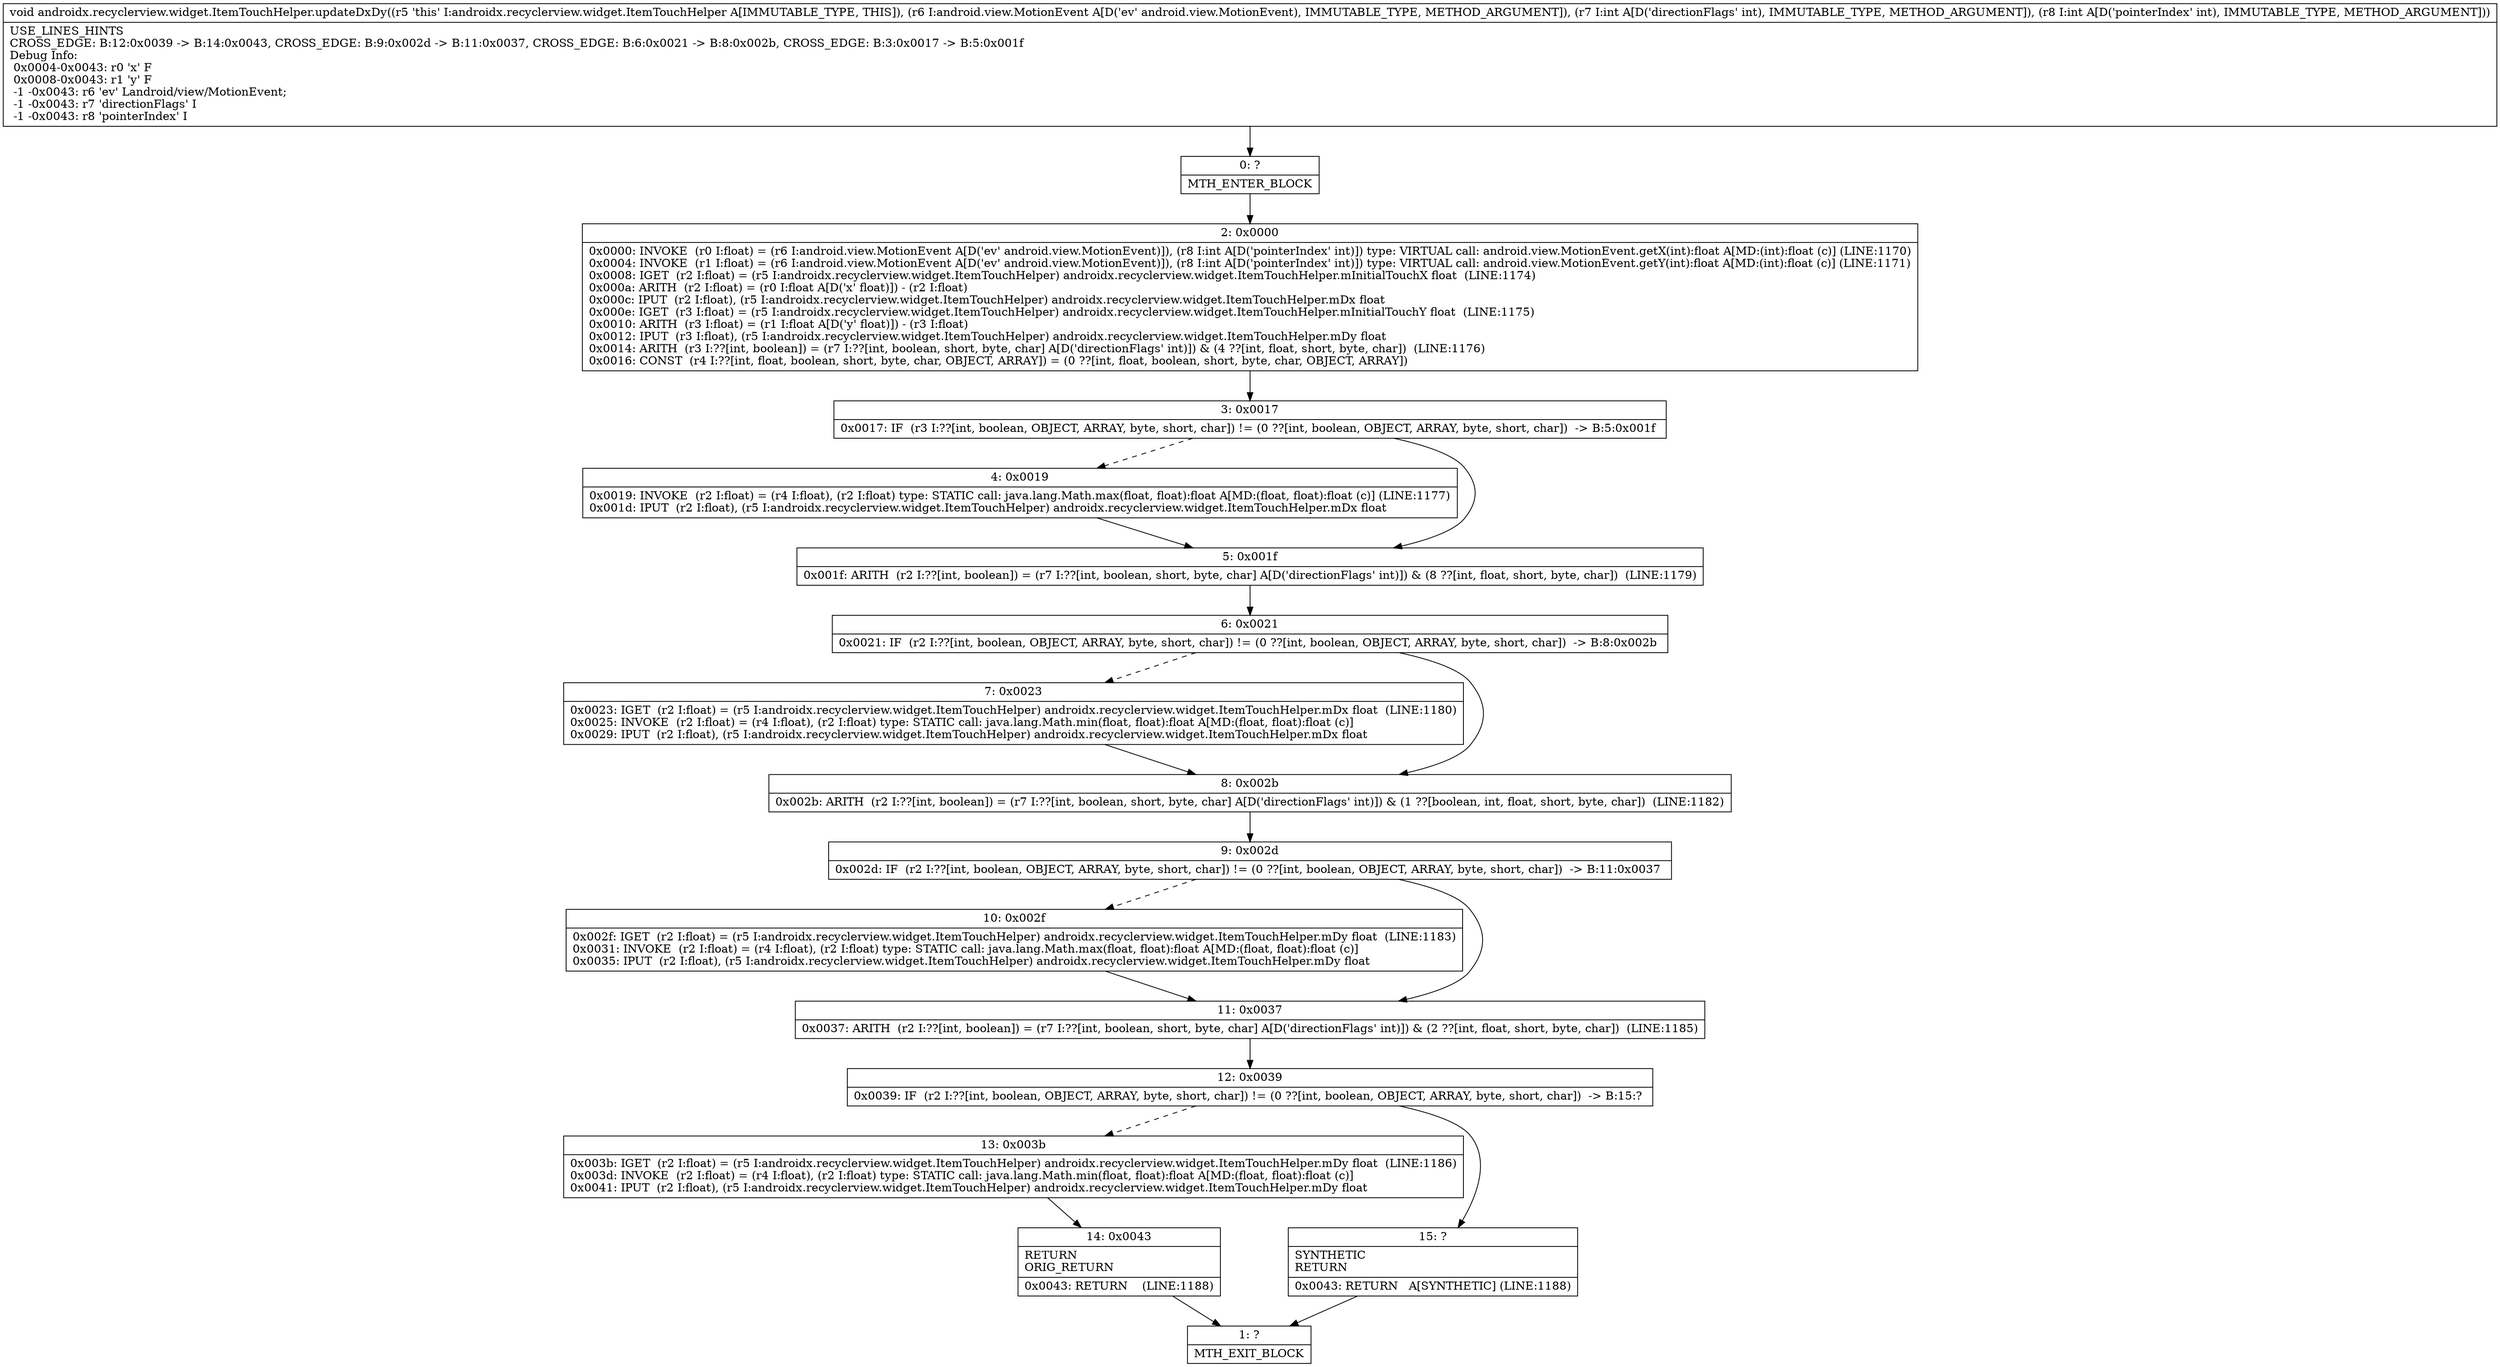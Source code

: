 digraph "CFG forandroidx.recyclerview.widget.ItemTouchHelper.updateDxDy(Landroid\/view\/MotionEvent;II)V" {
Node_0 [shape=record,label="{0\:\ ?|MTH_ENTER_BLOCK\l}"];
Node_2 [shape=record,label="{2\:\ 0x0000|0x0000: INVOKE  (r0 I:float) = (r6 I:android.view.MotionEvent A[D('ev' android.view.MotionEvent)]), (r8 I:int A[D('pointerIndex' int)]) type: VIRTUAL call: android.view.MotionEvent.getX(int):float A[MD:(int):float (c)] (LINE:1170)\l0x0004: INVOKE  (r1 I:float) = (r6 I:android.view.MotionEvent A[D('ev' android.view.MotionEvent)]), (r8 I:int A[D('pointerIndex' int)]) type: VIRTUAL call: android.view.MotionEvent.getY(int):float A[MD:(int):float (c)] (LINE:1171)\l0x0008: IGET  (r2 I:float) = (r5 I:androidx.recyclerview.widget.ItemTouchHelper) androidx.recyclerview.widget.ItemTouchHelper.mInitialTouchX float  (LINE:1174)\l0x000a: ARITH  (r2 I:float) = (r0 I:float A[D('x' float)]) \- (r2 I:float) \l0x000c: IPUT  (r2 I:float), (r5 I:androidx.recyclerview.widget.ItemTouchHelper) androidx.recyclerview.widget.ItemTouchHelper.mDx float \l0x000e: IGET  (r3 I:float) = (r5 I:androidx.recyclerview.widget.ItemTouchHelper) androidx.recyclerview.widget.ItemTouchHelper.mInitialTouchY float  (LINE:1175)\l0x0010: ARITH  (r3 I:float) = (r1 I:float A[D('y' float)]) \- (r3 I:float) \l0x0012: IPUT  (r3 I:float), (r5 I:androidx.recyclerview.widget.ItemTouchHelper) androidx.recyclerview.widget.ItemTouchHelper.mDy float \l0x0014: ARITH  (r3 I:??[int, boolean]) = (r7 I:??[int, boolean, short, byte, char] A[D('directionFlags' int)]) & (4 ??[int, float, short, byte, char])  (LINE:1176)\l0x0016: CONST  (r4 I:??[int, float, boolean, short, byte, char, OBJECT, ARRAY]) = (0 ??[int, float, boolean, short, byte, char, OBJECT, ARRAY]) \l}"];
Node_3 [shape=record,label="{3\:\ 0x0017|0x0017: IF  (r3 I:??[int, boolean, OBJECT, ARRAY, byte, short, char]) != (0 ??[int, boolean, OBJECT, ARRAY, byte, short, char])  \-\> B:5:0x001f \l}"];
Node_4 [shape=record,label="{4\:\ 0x0019|0x0019: INVOKE  (r2 I:float) = (r4 I:float), (r2 I:float) type: STATIC call: java.lang.Math.max(float, float):float A[MD:(float, float):float (c)] (LINE:1177)\l0x001d: IPUT  (r2 I:float), (r5 I:androidx.recyclerview.widget.ItemTouchHelper) androidx.recyclerview.widget.ItemTouchHelper.mDx float \l}"];
Node_5 [shape=record,label="{5\:\ 0x001f|0x001f: ARITH  (r2 I:??[int, boolean]) = (r7 I:??[int, boolean, short, byte, char] A[D('directionFlags' int)]) & (8 ??[int, float, short, byte, char])  (LINE:1179)\l}"];
Node_6 [shape=record,label="{6\:\ 0x0021|0x0021: IF  (r2 I:??[int, boolean, OBJECT, ARRAY, byte, short, char]) != (0 ??[int, boolean, OBJECT, ARRAY, byte, short, char])  \-\> B:8:0x002b \l}"];
Node_7 [shape=record,label="{7\:\ 0x0023|0x0023: IGET  (r2 I:float) = (r5 I:androidx.recyclerview.widget.ItemTouchHelper) androidx.recyclerview.widget.ItemTouchHelper.mDx float  (LINE:1180)\l0x0025: INVOKE  (r2 I:float) = (r4 I:float), (r2 I:float) type: STATIC call: java.lang.Math.min(float, float):float A[MD:(float, float):float (c)]\l0x0029: IPUT  (r2 I:float), (r5 I:androidx.recyclerview.widget.ItemTouchHelper) androidx.recyclerview.widget.ItemTouchHelper.mDx float \l}"];
Node_8 [shape=record,label="{8\:\ 0x002b|0x002b: ARITH  (r2 I:??[int, boolean]) = (r7 I:??[int, boolean, short, byte, char] A[D('directionFlags' int)]) & (1 ??[boolean, int, float, short, byte, char])  (LINE:1182)\l}"];
Node_9 [shape=record,label="{9\:\ 0x002d|0x002d: IF  (r2 I:??[int, boolean, OBJECT, ARRAY, byte, short, char]) != (0 ??[int, boolean, OBJECT, ARRAY, byte, short, char])  \-\> B:11:0x0037 \l}"];
Node_10 [shape=record,label="{10\:\ 0x002f|0x002f: IGET  (r2 I:float) = (r5 I:androidx.recyclerview.widget.ItemTouchHelper) androidx.recyclerview.widget.ItemTouchHelper.mDy float  (LINE:1183)\l0x0031: INVOKE  (r2 I:float) = (r4 I:float), (r2 I:float) type: STATIC call: java.lang.Math.max(float, float):float A[MD:(float, float):float (c)]\l0x0035: IPUT  (r2 I:float), (r5 I:androidx.recyclerview.widget.ItemTouchHelper) androidx.recyclerview.widget.ItemTouchHelper.mDy float \l}"];
Node_11 [shape=record,label="{11\:\ 0x0037|0x0037: ARITH  (r2 I:??[int, boolean]) = (r7 I:??[int, boolean, short, byte, char] A[D('directionFlags' int)]) & (2 ??[int, float, short, byte, char])  (LINE:1185)\l}"];
Node_12 [shape=record,label="{12\:\ 0x0039|0x0039: IF  (r2 I:??[int, boolean, OBJECT, ARRAY, byte, short, char]) != (0 ??[int, boolean, OBJECT, ARRAY, byte, short, char])  \-\> B:15:? \l}"];
Node_13 [shape=record,label="{13\:\ 0x003b|0x003b: IGET  (r2 I:float) = (r5 I:androidx.recyclerview.widget.ItemTouchHelper) androidx.recyclerview.widget.ItemTouchHelper.mDy float  (LINE:1186)\l0x003d: INVOKE  (r2 I:float) = (r4 I:float), (r2 I:float) type: STATIC call: java.lang.Math.min(float, float):float A[MD:(float, float):float (c)]\l0x0041: IPUT  (r2 I:float), (r5 I:androidx.recyclerview.widget.ItemTouchHelper) androidx.recyclerview.widget.ItemTouchHelper.mDy float \l}"];
Node_14 [shape=record,label="{14\:\ 0x0043|RETURN\lORIG_RETURN\l|0x0043: RETURN    (LINE:1188)\l}"];
Node_1 [shape=record,label="{1\:\ ?|MTH_EXIT_BLOCK\l}"];
Node_15 [shape=record,label="{15\:\ ?|SYNTHETIC\lRETURN\l|0x0043: RETURN   A[SYNTHETIC] (LINE:1188)\l}"];
MethodNode[shape=record,label="{void androidx.recyclerview.widget.ItemTouchHelper.updateDxDy((r5 'this' I:androidx.recyclerview.widget.ItemTouchHelper A[IMMUTABLE_TYPE, THIS]), (r6 I:android.view.MotionEvent A[D('ev' android.view.MotionEvent), IMMUTABLE_TYPE, METHOD_ARGUMENT]), (r7 I:int A[D('directionFlags' int), IMMUTABLE_TYPE, METHOD_ARGUMENT]), (r8 I:int A[D('pointerIndex' int), IMMUTABLE_TYPE, METHOD_ARGUMENT]))  | USE_LINES_HINTS\lCROSS_EDGE: B:12:0x0039 \-\> B:14:0x0043, CROSS_EDGE: B:9:0x002d \-\> B:11:0x0037, CROSS_EDGE: B:6:0x0021 \-\> B:8:0x002b, CROSS_EDGE: B:3:0x0017 \-\> B:5:0x001f\lDebug Info:\l  0x0004\-0x0043: r0 'x' F\l  0x0008\-0x0043: r1 'y' F\l  \-1 \-0x0043: r6 'ev' Landroid\/view\/MotionEvent;\l  \-1 \-0x0043: r7 'directionFlags' I\l  \-1 \-0x0043: r8 'pointerIndex' I\l}"];
MethodNode -> Node_0;Node_0 -> Node_2;
Node_2 -> Node_3;
Node_3 -> Node_4[style=dashed];
Node_3 -> Node_5;
Node_4 -> Node_5;
Node_5 -> Node_6;
Node_6 -> Node_7[style=dashed];
Node_6 -> Node_8;
Node_7 -> Node_8;
Node_8 -> Node_9;
Node_9 -> Node_10[style=dashed];
Node_9 -> Node_11;
Node_10 -> Node_11;
Node_11 -> Node_12;
Node_12 -> Node_13[style=dashed];
Node_12 -> Node_15;
Node_13 -> Node_14;
Node_14 -> Node_1;
Node_15 -> Node_1;
}

